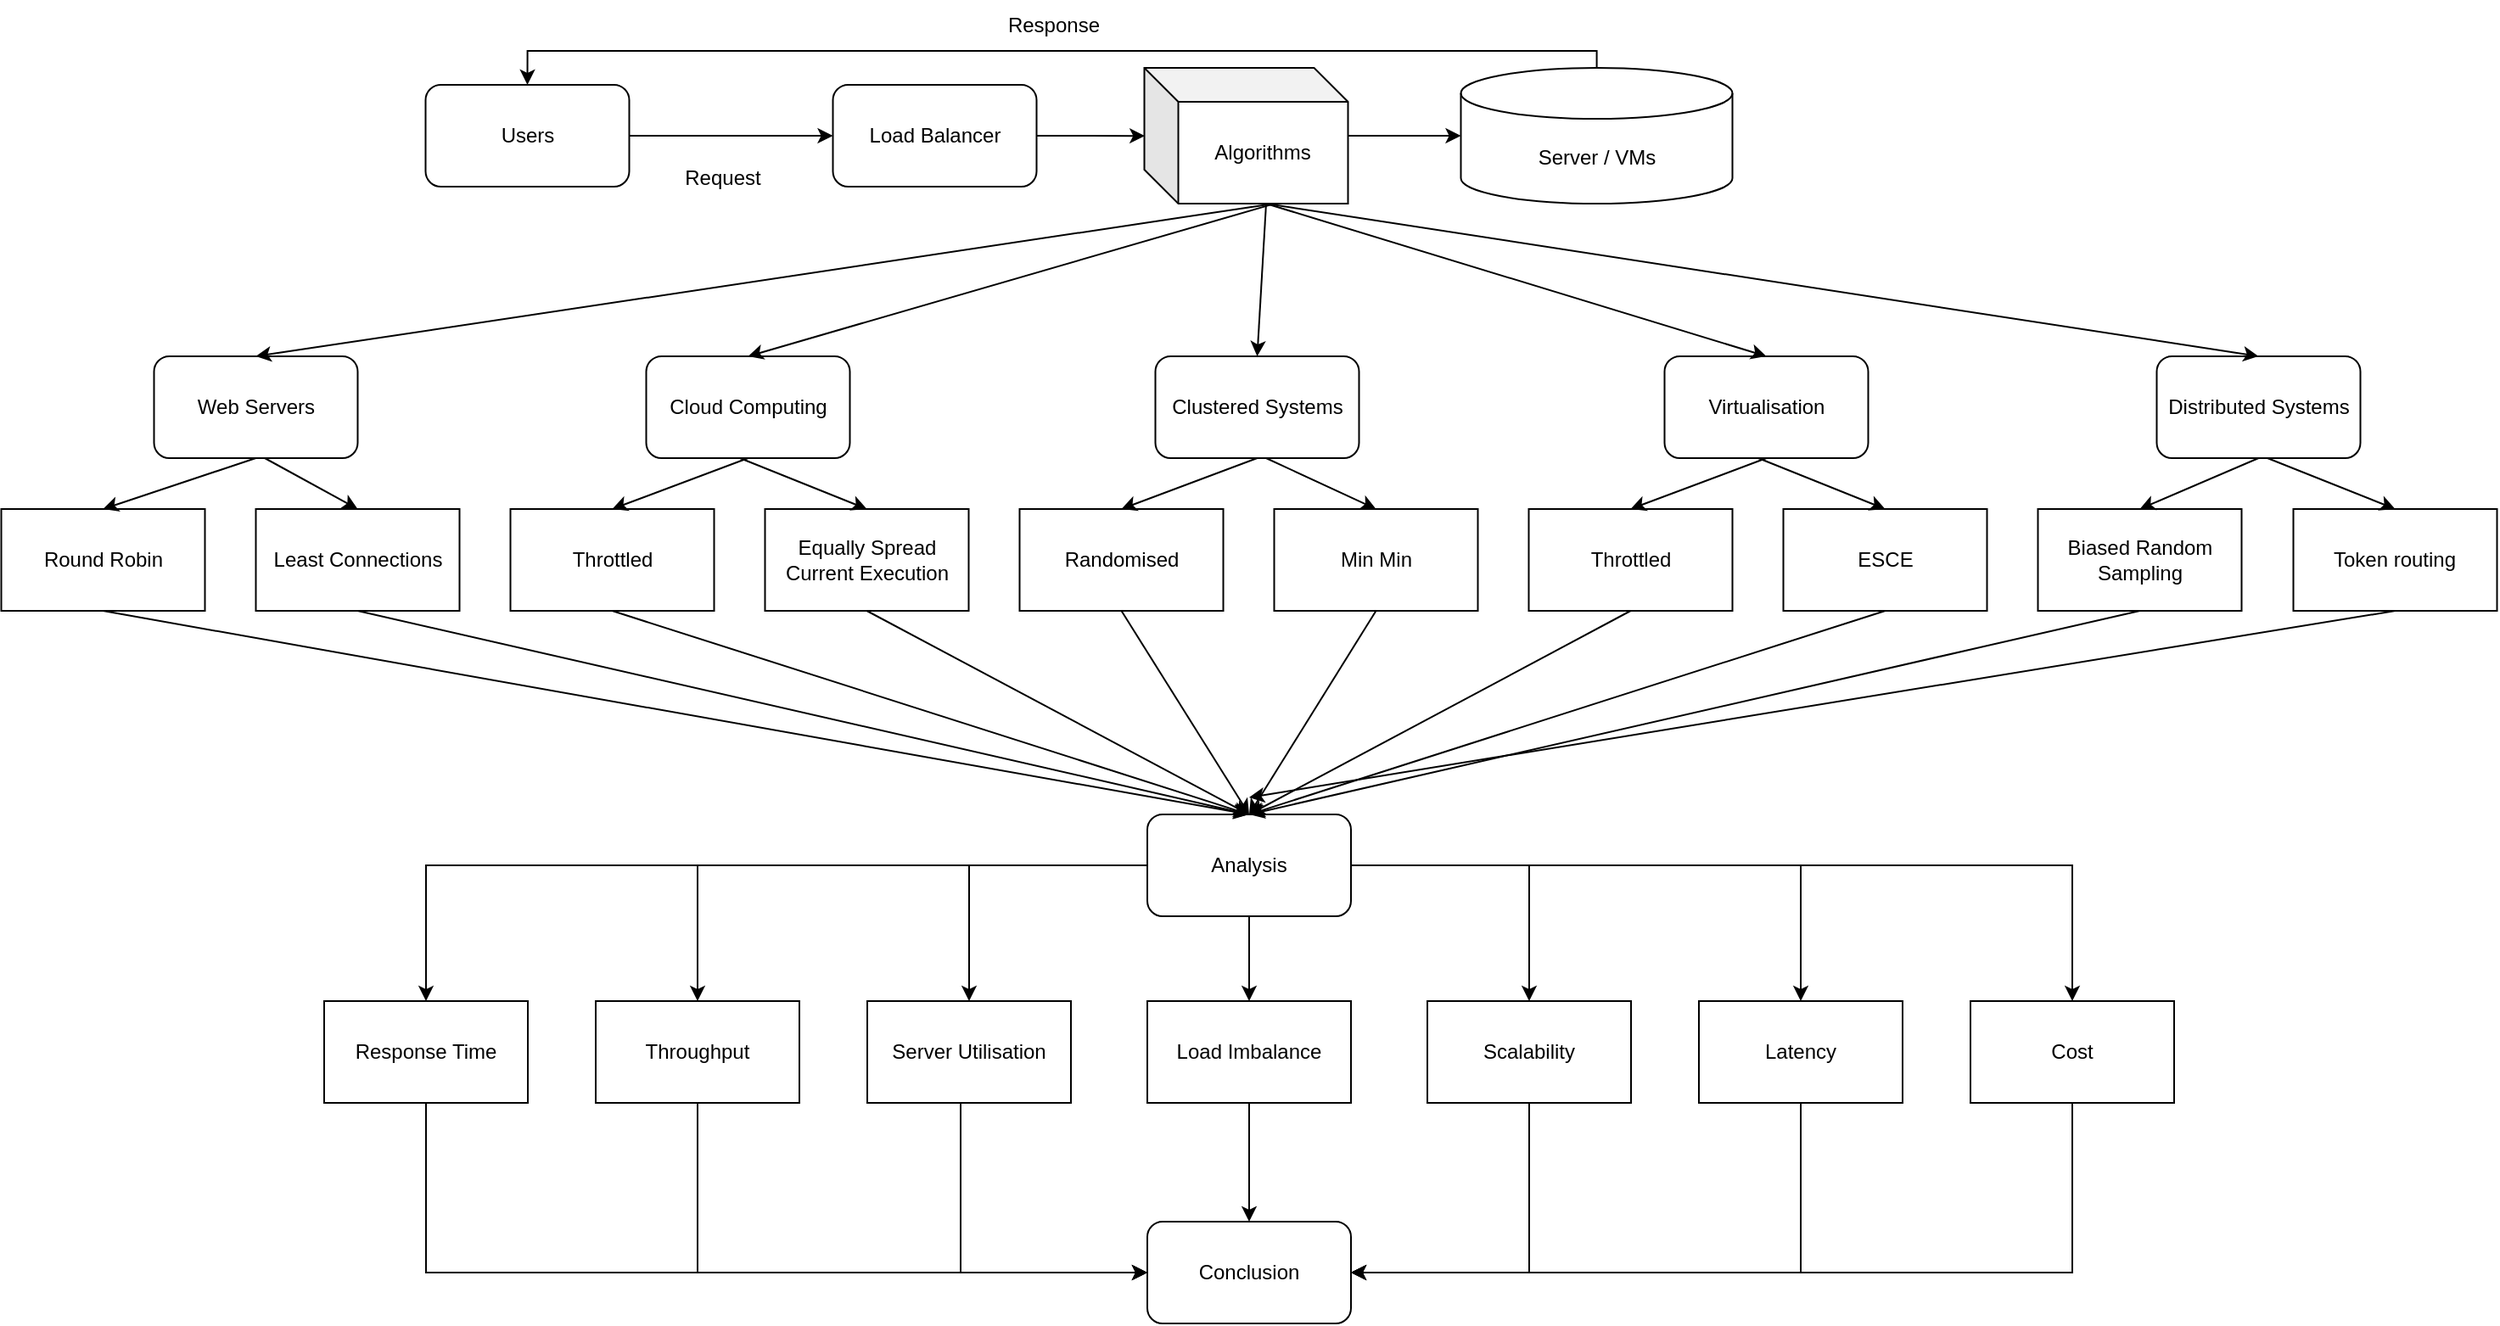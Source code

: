 <mxfile version="24.7.17">
  <diagram name="Page-1" id="WzYiXAockqKhET3a69w2">
    <mxGraphModel dx="2664" dy="2395" grid="1" gridSize="10" guides="1" tooltips="1" connect="1" arrows="1" fold="1" page="1" pageScale="1" pageWidth="827" pageHeight="1169" math="0" shadow="0">
      <root>
        <mxCell id="0" />
        <mxCell id="1" parent="0" />
        <mxCell id="MZUq7S5t8qdFrX7I3EnC-7" style="edgeStyle=orthogonalEdgeStyle;rounded=0;orthogonalLoop=1;jettySize=auto;html=1;entryX=0;entryY=0.5;entryDx=0;entryDy=0;" parent="1" source="MZUq7S5t8qdFrX7I3EnC-1" target="MZUq7S5t8qdFrX7I3EnC-2" edge="1">
          <mxGeometry relative="1" as="geometry" />
        </mxCell>
        <mxCell id="MZUq7S5t8qdFrX7I3EnC-1" value="Users" style="rounded=1;whiteSpace=wrap;html=1;" parent="1" vertex="1">
          <mxGeometry x="-35.25" y="-50" width="120" height="60" as="geometry" />
        </mxCell>
        <mxCell id="MZUq7S5t8qdFrX7I3EnC-2" value="Load Balancer" style="rounded=1;whiteSpace=wrap;html=1;" parent="1" vertex="1">
          <mxGeometry x="204.75" y="-50" width="120" height="60" as="geometry" />
        </mxCell>
        <mxCell id="MZUq7S5t8qdFrX7I3EnC-20" style="edgeStyle=orthogonalEdgeStyle;rounded=0;orthogonalLoop=1;jettySize=auto;html=1;entryX=0.5;entryY=0;entryDx=0;entryDy=0;" parent="1" source="MZUq7S5t8qdFrX7I3EnC-10" target="MZUq7S5t8qdFrX7I3EnC-12" edge="1">
          <mxGeometry relative="1" as="geometry" />
        </mxCell>
        <mxCell id="MZUq7S5t8qdFrX7I3EnC-21" style="edgeStyle=orthogonalEdgeStyle;rounded=0;orthogonalLoop=1;jettySize=auto;html=1;entryX=0.5;entryY=0;entryDx=0;entryDy=0;" parent="1" source="MZUq7S5t8qdFrX7I3EnC-10" target="MZUq7S5t8qdFrX7I3EnC-13" edge="1">
          <mxGeometry relative="1" as="geometry" />
        </mxCell>
        <mxCell id="MZUq7S5t8qdFrX7I3EnC-22" style="edgeStyle=orthogonalEdgeStyle;rounded=0;orthogonalLoop=1;jettySize=auto;html=1;entryX=0.5;entryY=0;entryDx=0;entryDy=0;" parent="1" source="MZUq7S5t8qdFrX7I3EnC-10" target="MZUq7S5t8qdFrX7I3EnC-14" edge="1">
          <mxGeometry relative="1" as="geometry" />
        </mxCell>
        <mxCell id="MZUq7S5t8qdFrX7I3EnC-23" style="edgeStyle=orthogonalEdgeStyle;rounded=0;orthogonalLoop=1;jettySize=auto;html=1;entryX=0.5;entryY=0;entryDx=0;entryDy=0;" parent="1" source="MZUq7S5t8qdFrX7I3EnC-10" target="MZUq7S5t8qdFrX7I3EnC-16" edge="1">
          <mxGeometry relative="1" as="geometry" />
        </mxCell>
        <mxCell id="MZUq7S5t8qdFrX7I3EnC-24" style="edgeStyle=orthogonalEdgeStyle;rounded=0;orthogonalLoop=1;jettySize=auto;html=1;entryX=0.5;entryY=0;entryDx=0;entryDy=0;" parent="1" source="MZUq7S5t8qdFrX7I3EnC-10" target="MZUq7S5t8qdFrX7I3EnC-15" edge="1">
          <mxGeometry relative="1" as="geometry" />
        </mxCell>
        <mxCell id="MZUq7S5t8qdFrX7I3EnC-25" style="edgeStyle=orthogonalEdgeStyle;rounded=0;orthogonalLoop=1;jettySize=auto;html=1;entryX=0.5;entryY=0;entryDx=0;entryDy=0;" parent="1" source="MZUq7S5t8qdFrX7I3EnC-10" target="MZUq7S5t8qdFrX7I3EnC-18" edge="1">
          <mxGeometry relative="1" as="geometry" />
        </mxCell>
        <mxCell id="MZUq7S5t8qdFrX7I3EnC-26" style="edgeStyle=orthogonalEdgeStyle;rounded=0;orthogonalLoop=1;jettySize=auto;html=1;entryX=0.5;entryY=0;entryDx=0;entryDy=0;" parent="1" source="MZUq7S5t8qdFrX7I3EnC-10" target="MZUq7S5t8qdFrX7I3EnC-19" edge="1">
          <mxGeometry relative="1" as="geometry" />
        </mxCell>
        <mxCell id="MZUq7S5t8qdFrX7I3EnC-10" value="Analysis" style="rounded=1;whiteSpace=wrap;html=1;" parent="1" vertex="1">
          <mxGeometry x="390" y="380" width="120" height="60" as="geometry" />
        </mxCell>
        <mxCell id="MZUq7S5t8qdFrX7I3EnC-30" style="edgeStyle=orthogonalEdgeStyle;rounded=0;orthogonalLoop=1;jettySize=auto;html=1;entryX=0;entryY=0.5;entryDx=0;entryDy=0;" parent="1" source="MZUq7S5t8qdFrX7I3EnC-12" target="MZUq7S5t8qdFrX7I3EnC-29" edge="1">
          <mxGeometry relative="1" as="geometry">
            <Array as="points">
              <mxPoint x="-35" y="650" />
            </Array>
          </mxGeometry>
        </mxCell>
        <mxCell id="MZUq7S5t8qdFrX7I3EnC-12" value="Response Time" style="rounded=0;whiteSpace=wrap;html=1;" parent="1" vertex="1">
          <mxGeometry x="-95" y="490" width="120" height="60" as="geometry" />
        </mxCell>
        <mxCell id="MZUq7S5t8qdFrX7I3EnC-31" style="edgeStyle=orthogonalEdgeStyle;rounded=0;orthogonalLoop=1;jettySize=auto;html=1;" parent="1" source="MZUq7S5t8qdFrX7I3EnC-13" edge="1">
          <mxGeometry relative="1" as="geometry">
            <mxPoint x="390" y="650" as="targetPoint" />
            <Array as="points">
              <mxPoint x="125" y="650" />
            </Array>
          </mxGeometry>
        </mxCell>
        <mxCell id="MZUq7S5t8qdFrX7I3EnC-13" value="Throughput" style="rounded=0;whiteSpace=wrap;html=1;" parent="1" vertex="1">
          <mxGeometry x="65" y="490" width="120" height="60" as="geometry" />
        </mxCell>
        <mxCell id="MZUq7S5t8qdFrX7I3EnC-32" style="edgeStyle=orthogonalEdgeStyle;rounded=0;orthogonalLoop=1;jettySize=auto;html=1;entryX=0;entryY=0.5;entryDx=0;entryDy=0;" parent="1" source="MZUq7S5t8qdFrX7I3EnC-14" target="MZUq7S5t8qdFrX7I3EnC-29" edge="1">
          <mxGeometry relative="1" as="geometry">
            <Array as="points">
              <mxPoint x="280" y="650" />
            </Array>
          </mxGeometry>
        </mxCell>
        <mxCell id="MZUq7S5t8qdFrX7I3EnC-14" value="Server Utilisation" style="rounded=0;whiteSpace=wrap;html=1;" parent="1" vertex="1">
          <mxGeometry x="225" y="490" width="120" height="60" as="geometry" />
        </mxCell>
        <mxCell id="MZUq7S5t8qdFrX7I3EnC-33" style="edgeStyle=orthogonalEdgeStyle;rounded=0;orthogonalLoop=1;jettySize=auto;html=1;entryX=0.5;entryY=0;entryDx=0;entryDy=0;" parent="1" source="MZUq7S5t8qdFrX7I3EnC-15" target="MZUq7S5t8qdFrX7I3EnC-29" edge="1">
          <mxGeometry relative="1" as="geometry" />
        </mxCell>
        <mxCell id="MZUq7S5t8qdFrX7I3EnC-15" value="Load Imbalance" style="rounded=0;whiteSpace=wrap;html=1;" parent="1" vertex="1">
          <mxGeometry x="390" y="490" width="120" height="60" as="geometry" />
        </mxCell>
        <mxCell id="MZUq7S5t8qdFrX7I3EnC-34" style="edgeStyle=orthogonalEdgeStyle;rounded=0;orthogonalLoop=1;jettySize=auto;html=1;entryX=1;entryY=0.5;entryDx=0;entryDy=0;" parent="1" source="MZUq7S5t8qdFrX7I3EnC-16" target="MZUq7S5t8qdFrX7I3EnC-29" edge="1">
          <mxGeometry relative="1" as="geometry">
            <Array as="points">
              <mxPoint x="615" y="650" />
            </Array>
          </mxGeometry>
        </mxCell>
        <mxCell id="MZUq7S5t8qdFrX7I3EnC-16" value="Scalability" style="rounded=0;whiteSpace=wrap;html=1;" parent="1" vertex="1">
          <mxGeometry x="555" y="490" width="120" height="60" as="geometry" />
        </mxCell>
        <mxCell id="MZUq7S5t8qdFrX7I3EnC-35" style="edgeStyle=orthogonalEdgeStyle;rounded=0;orthogonalLoop=1;jettySize=auto;html=1;entryX=1;entryY=0.5;entryDx=0;entryDy=0;" parent="1" source="MZUq7S5t8qdFrX7I3EnC-18" target="MZUq7S5t8qdFrX7I3EnC-29" edge="1">
          <mxGeometry relative="1" as="geometry">
            <Array as="points">
              <mxPoint x="775" y="650" />
            </Array>
          </mxGeometry>
        </mxCell>
        <mxCell id="MZUq7S5t8qdFrX7I3EnC-18" value="Latency" style="rounded=0;whiteSpace=wrap;html=1;" parent="1" vertex="1">
          <mxGeometry x="715" y="490" width="120" height="60" as="geometry" />
        </mxCell>
        <mxCell id="MZUq7S5t8qdFrX7I3EnC-36" style="edgeStyle=orthogonalEdgeStyle;rounded=0;orthogonalLoop=1;jettySize=auto;html=1;entryX=1;entryY=0.5;entryDx=0;entryDy=0;" parent="1" source="MZUq7S5t8qdFrX7I3EnC-19" target="MZUq7S5t8qdFrX7I3EnC-29" edge="1">
          <mxGeometry relative="1" as="geometry">
            <Array as="points">
              <mxPoint x="935" y="650" />
            </Array>
          </mxGeometry>
        </mxCell>
        <mxCell id="MZUq7S5t8qdFrX7I3EnC-19" value="Cost" style="rounded=0;whiteSpace=wrap;html=1;" parent="1" vertex="1">
          <mxGeometry x="875" y="490" width="120" height="60" as="geometry" />
        </mxCell>
        <mxCell id="MZUq7S5t8qdFrX7I3EnC-27" value="Request" style="text;html=1;align=center;verticalAlign=middle;whiteSpace=wrap;rounded=0;" parent="1" vertex="1">
          <mxGeometry x="109.75" y="-10" width="60" height="30" as="geometry" />
        </mxCell>
        <mxCell id="MZUq7S5t8qdFrX7I3EnC-28" value="Response" style="text;html=1;align=center;verticalAlign=middle;whiteSpace=wrap;rounded=0;" parent="1" vertex="1">
          <mxGeometry x="304.75" y="-100" width="60" height="30" as="geometry" />
        </mxCell>
        <mxCell id="MZUq7S5t8qdFrX7I3EnC-29" value="Conclusion" style="rounded=1;whiteSpace=wrap;html=1;" parent="1" vertex="1">
          <mxGeometry x="390" y="620" width="120" height="60" as="geometry" />
        </mxCell>
        <mxCell id="4bEfCtakOpmso9pgQ73f-5" style="edgeStyle=orthogonalEdgeStyle;rounded=0;orthogonalLoop=1;jettySize=auto;html=1;entryX=0.5;entryY=0;entryDx=0;entryDy=0;" edge="1" parent="1" source="4bEfCtakOpmso9pgQ73f-1" target="MZUq7S5t8qdFrX7I3EnC-1">
          <mxGeometry relative="1" as="geometry">
            <Array as="points">
              <mxPoint x="654.75" y="-70" />
              <mxPoint x="24.75" y="-70" />
            </Array>
          </mxGeometry>
        </mxCell>
        <mxCell id="4bEfCtakOpmso9pgQ73f-1" value="Server / VMs" style="shape=cylinder3;whiteSpace=wrap;html=1;boundedLbl=1;backgroundOutline=1;size=15;" vertex="1" parent="1">
          <mxGeometry x="574.75" y="-60" width="160" height="80" as="geometry" />
        </mxCell>
        <mxCell id="4bEfCtakOpmso9pgQ73f-2" value="Algorithms" style="shape=cube;whiteSpace=wrap;html=1;boundedLbl=1;backgroundOutline=1;darkOpacity=0.05;darkOpacity2=0.1;" vertex="1" parent="1">
          <mxGeometry x="388.25" y="-60" width="120" height="80" as="geometry" />
        </mxCell>
        <mxCell id="4bEfCtakOpmso9pgQ73f-3" style="edgeStyle=orthogonalEdgeStyle;rounded=0;orthogonalLoop=1;jettySize=auto;html=1;entryX=0.003;entryY=0.501;entryDx=0;entryDy=0;entryPerimeter=0;" edge="1" parent="1" source="MZUq7S5t8qdFrX7I3EnC-2" target="4bEfCtakOpmso9pgQ73f-2">
          <mxGeometry relative="1" as="geometry" />
        </mxCell>
        <mxCell id="4bEfCtakOpmso9pgQ73f-4" style="edgeStyle=orthogonalEdgeStyle;rounded=0;orthogonalLoop=1;jettySize=auto;html=1;entryX=0;entryY=0.5;entryDx=0;entryDy=0;entryPerimeter=0;" edge="1" parent="1" source="4bEfCtakOpmso9pgQ73f-2" target="4bEfCtakOpmso9pgQ73f-1">
          <mxGeometry relative="1" as="geometry" />
        </mxCell>
        <mxCell id="4bEfCtakOpmso9pgQ73f-6" value="Web Servers" style="rounded=1;whiteSpace=wrap;html=1;" vertex="1" parent="1">
          <mxGeometry x="-195.25" y="110" width="120" height="60" as="geometry" />
        </mxCell>
        <mxCell id="4bEfCtakOpmso9pgQ73f-7" value="Cloud Computing" style="rounded=1;whiteSpace=wrap;html=1;" vertex="1" parent="1">
          <mxGeometry x="94.75" y="110" width="120" height="60" as="geometry" />
        </mxCell>
        <mxCell id="4bEfCtakOpmso9pgQ73f-8" value="Round Robin" style="rounded=0;whiteSpace=wrap;html=1;" vertex="1" parent="1">
          <mxGeometry x="-285.25" y="200" width="120" height="60" as="geometry" />
        </mxCell>
        <mxCell id="4bEfCtakOpmso9pgQ73f-9" value="Least Connections" style="rounded=0;whiteSpace=wrap;html=1;" vertex="1" parent="1">
          <mxGeometry x="-135.25" y="200" width="120" height="60" as="geometry" />
        </mxCell>
        <mxCell id="4bEfCtakOpmso9pgQ73f-10" value="Throttled" style="rounded=0;whiteSpace=wrap;html=1;" vertex="1" parent="1">
          <mxGeometry x="14.75" y="200" width="120" height="60" as="geometry" />
        </mxCell>
        <mxCell id="4bEfCtakOpmso9pgQ73f-11" value="Equally Spread Current Execution" style="rounded=0;whiteSpace=wrap;html=1;" vertex="1" parent="1">
          <mxGeometry x="164.75" y="200" width="120" height="60" as="geometry" />
        </mxCell>
        <mxCell id="4bEfCtakOpmso9pgQ73f-12" value="Clustered Systems" style="rounded=1;whiteSpace=wrap;html=1;" vertex="1" parent="1">
          <mxGeometry x="394.75" y="110" width="120" height="60" as="geometry" />
        </mxCell>
        <mxCell id="4bEfCtakOpmso9pgQ73f-13" value="Randomised" style="rounded=0;whiteSpace=wrap;html=1;" vertex="1" parent="1">
          <mxGeometry x="314.75" y="200" width="120" height="60" as="geometry" />
        </mxCell>
        <mxCell id="4bEfCtakOpmso9pgQ73f-14" value="Min Min" style="rounded=0;whiteSpace=wrap;html=1;" vertex="1" parent="1">
          <mxGeometry x="464.75" y="200" width="120" height="60" as="geometry" />
        </mxCell>
        <mxCell id="4bEfCtakOpmso9pgQ73f-15" value="Virtualisation" style="rounded=1;whiteSpace=wrap;html=1;" vertex="1" parent="1">
          <mxGeometry x="694.75" y="110" width="120" height="60" as="geometry" />
        </mxCell>
        <mxCell id="4bEfCtakOpmso9pgQ73f-16" value="Throttled" style="rounded=0;whiteSpace=wrap;html=1;" vertex="1" parent="1">
          <mxGeometry x="614.75" y="200" width="120" height="60" as="geometry" />
        </mxCell>
        <mxCell id="4bEfCtakOpmso9pgQ73f-17" value="ESCE" style="rounded=0;whiteSpace=wrap;html=1;" vertex="1" parent="1">
          <mxGeometry x="764.75" y="200" width="120" height="60" as="geometry" />
        </mxCell>
        <mxCell id="4bEfCtakOpmso9pgQ73f-18" value="Distributed Systems" style="rounded=1;whiteSpace=wrap;html=1;" vertex="1" parent="1">
          <mxGeometry x="984.75" y="110" width="120" height="60" as="geometry" />
        </mxCell>
        <mxCell id="4bEfCtakOpmso9pgQ73f-19" value="Biased Random Sampling" style="rounded=0;whiteSpace=wrap;html=1;" vertex="1" parent="1">
          <mxGeometry x="914.75" y="200" width="120" height="60" as="geometry" />
        </mxCell>
        <mxCell id="4bEfCtakOpmso9pgQ73f-20" value="Token routing" style="rounded=0;whiteSpace=wrap;html=1;" vertex="1" parent="1">
          <mxGeometry x="1065.25" y="200" width="120" height="60" as="geometry" />
        </mxCell>
        <mxCell id="4bEfCtakOpmso9pgQ73f-21" value="" style="endArrow=classic;html=1;rounded=0;exitX=0.617;exitY=1.004;exitDx=0;exitDy=0;exitPerimeter=0;entryX=0.5;entryY=0;entryDx=0;entryDy=0;" edge="1" parent="1" source="4bEfCtakOpmso9pgQ73f-2" target="4bEfCtakOpmso9pgQ73f-6">
          <mxGeometry width="50" height="50" relative="1" as="geometry">
            <mxPoint x="530" y="450" as="sourcePoint" />
            <mxPoint x="440" y="80" as="targetPoint" />
          </mxGeometry>
        </mxCell>
        <mxCell id="4bEfCtakOpmso9pgQ73f-22" value="" style="endArrow=classic;html=1;rounded=0;exitX=0.642;exitY=0.999;exitDx=0;exitDy=0;exitPerimeter=0;entryX=0.5;entryY=0;entryDx=0;entryDy=0;" edge="1" parent="1" source="4bEfCtakOpmso9pgQ73f-2" target="4bEfCtakOpmso9pgQ73f-7">
          <mxGeometry width="50" height="50" relative="1" as="geometry">
            <mxPoint x="468" y="30" as="sourcePoint" />
            <mxPoint x="-125" y="120" as="targetPoint" />
          </mxGeometry>
        </mxCell>
        <mxCell id="4bEfCtakOpmso9pgQ73f-23" value="" style="endArrow=classic;html=1;rounded=0;entryX=0.5;entryY=0;entryDx=0;entryDy=0;" edge="1" parent="1" target="4bEfCtakOpmso9pgQ73f-12">
          <mxGeometry width="50" height="50" relative="1" as="geometry">
            <mxPoint x="460" y="20" as="sourcePoint" />
            <mxPoint x="-115" y="130" as="targetPoint" />
          </mxGeometry>
        </mxCell>
        <mxCell id="4bEfCtakOpmso9pgQ73f-24" value="" style="endArrow=classic;html=1;rounded=0;entryX=0.5;entryY=0;entryDx=0;entryDy=0;" edge="1" parent="1" target="4bEfCtakOpmso9pgQ73f-15">
          <mxGeometry width="50" height="50" relative="1" as="geometry">
            <mxPoint x="460" y="20" as="sourcePoint" />
            <mxPoint x="-105" y="140" as="targetPoint" />
          </mxGeometry>
        </mxCell>
        <mxCell id="4bEfCtakOpmso9pgQ73f-25" value="" style="endArrow=classic;html=1;rounded=0;entryX=0.5;entryY=0;entryDx=0;entryDy=0;" edge="1" parent="1" target="4bEfCtakOpmso9pgQ73f-18">
          <mxGeometry width="50" height="50" relative="1" as="geometry">
            <mxPoint x="460" y="20" as="sourcePoint" />
            <mxPoint x="-95" y="150" as="targetPoint" />
          </mxGeometry>
        </mxCell>
        <mxCell id="4bEfCtakOpmso9pgQ73f-26" value="" style="endArrow=classic;html=1;rounded=0;exitX=0.5;exitY=1;exitDx=0;exitDy=0;entryX=0.5;entryY=0;entryDx=0;entryDy=0;" edge="1" parent="1" source="4bEfCtakOpmso9pgQ73f-6" target="4bEfCtakOpmso9pgQ73f-8">
          <mxGeometry width="50" height="50" relative="1" as="geometry">
            <mxPoint x="508" y="70" as="sourcePoint" />
            <mxPoint x="-85" y="160" as="targetPoint" />
          </mxGeometry>
        </mxCell>
        <mxCell id="4bEfCtakOpmso9pgQ73f-27" value="" style="endArrow=classic;html=1;rounded=0;entryX=0.5;entryY=0;entryDx=0;entryDy=0;" edge="1" parent="1" target="4bEfCtakOpmso9pgQ73f-9">
          <mxGeometry width="50" height="50" relative="1" as="geometry">
            <mxPoint x="-130" y="170" as="sourcePoint" />
            <mxPoint x="-215" y="210" as="targetPoint" />
          </mxGeometry>
        </mxCell>
        <mxCell id="4bEfCtakOpmso9pgQ73f-28" value="" style="endArrow=classic;html=1;rounded=0;entryX=0.5;entryY=0;entryDx=0;entryDy=0;exitX=0.5;exitY=1;exitDx=0;exitDy=0;" edge="1" parent="1" source="4bEfCtakOpmso9pgQ73f-7" target="4bEfCtakOpmso9pgQ73f-10">
          <mxGeometry width="50" height="50" relative="1" as="geometry">
            <mxPoint x="-120" y="180" as="sourcePoint" />
            <mxPoint x="-65" y="210" as="targetPoint" />
          </mxGeometry>
        </mxCell>
        <mxCell id="4bEfCtakOpmso9pgQ73f-29" value="" style="endArrow=classic;html=1;rounded=0;entryX=0.5;entryY=0;entryDx=0;entryDy=0;" edge="1" parent="1" target="4bEfCtakOpmso9pgQ73f-11">
          <mxGeometry width="50" height="50" relative="1" as="geometry">
            <mxPoint x="150" y="170" as="sourcePoint" />
            <mxPoint x="-55" y="220" as="targetPoint" />
          </mxGeometry>
        </mxCell>
        <mxCell id="4bEfCtakOpmso9pgQ73f-30" value="" style="endArrow=classic;html=1;rounded=0;entryX=0.5;entryY=0;entryDx=0;entryDy=0;exitX=0.5;exitY=1;exitDx=0;exitDy=0;" edge="1" parent="1" source="4bEfCtakOpmso9pgQ73f-12" target="4bEfCtakOpmso9pgQ73f-13">
          <mxGeometry width="50" height="50" relative="1" as="geometry">
            <mxPoint x="160" y="180" as="sourcePoint" />
            <mxPoint x="235" y="210" as="targetPoint" />
          </mxGeometry>
        </mxCell>
        <mxCell id="4bEfCtakOpmso9pgQ73f-31" value="" style="endArrow=classic;html=1;rounded=0;entryX=0.5;entryY=0;entryDx=0;entryDy=0;" edge="1" parent="1" target="4bEfCtakOpmso9pgQ73f-14">
          <mxGeometry width="50" height="50" relative="1" as="geometry">
            <mxPoint x="460" y="170" as="sourcePoint" />
            <mxPoint x="385" y="210" as="targetPoint" />
          </mxGeometry>
        </mxCell>
        <mxCell id="4bEfCtakOpmso9pgQ73f-32" value="" style="endArrow=classic;html=1;rounded=0;entryX=0.5;entryY=0;entryDx=0;entryDy=0;exitX=0.5;exitY=1;exitDx=0;exitDy=0;" edge="1" parent="1" source="4bEfCtakOpmso9pgQ73f-15" target="4bEfCtakOpmso9pgQ73f-16">
          <mxGeometry width="50" height="50" relative="1" as="geometry">
            <mxPoint x="470" y="180" as="sourcePoint" />
            <mxPoint x="535" y="210" as="targetPoint" />
          </mxGeometry>
        </mxCell>
        <mxCell id="4bEfCtakOpmso9pgQ73f-33" value="" style="endArrow=classic;html=1;rounded=0;entryX=0.5;entryY=0;entryDx=0;entryDy=0;" edge="1" parent="1" target="4bEfCtakOpmso9pgQ73f-17">
          <mxGeometry width="50" height="50" relative="1" as="geometry">
            <mxPoint x="750" y="170" as="sourcePoint" />
            <mxPoint x="685" y="210" as="targetPoint" />
          </mxGeometry>
        </mxCell>
        <mxCell id="4bEfCtakOpmso9pgQ73f-34" value="" style="endArrow=classic;html=1;rounded=0;entryX=0.5;entryY=0;entryDx=0;entryDy=0;exitX=0.5;exitY=1;exitDx=0;exitDy=0;" edge="1" parent="1" source="4bEfCtakOpmso9pgQ73f-18" target="4bEfCtakOpmso9pgQ73f-19">
          <mxGeometry width="50" height="50" relative="1" as="geometry">
            <mxPoint x="760" y="180" as="sourcePoint" />
            <mxPoint x="835" y="210" as="targetPoint" />
          </mxGeometry>
        </mxCell>
        <mxCell id="4bEfCtakOpmso9pgQ73f-35" value="" style="endArrow=classic;html=1;rounded=0;entryX=0.5;entryY=0;entryDx=0;entryDy=0;" edge="1" parent="1" target="4bEfCtakOpmso9pgQ73f-20">
          <mxGeometry width="50" height="50" relative="1" as="geometry">
            <mxPoint x="1050" y="170" as="sourcePoint" />
            <mxPoint x="985" y="210" as="targetPoint" />
          </mxGeometry>
        </mxCell>
        <mxCell id="4bEfCtakOpmso9pgQ73f-36" value="" style="endArrow=classic;html=1;rounded=0;entryX=0.5;entryY=0;entryDx=0;entryDy=0;exitX=0.5;exitY=1;exitDx=0;exitDy=0;" edge="1" parent="1" source="4bEfCtakOpmso9pgQ73f-8" target="MZUq7S5t8qdFrX7I3EnC-10">
          <mxGeometry width="50" height="50" relative="1" as="geometry">
            <mxPoint x="1065" y="190" as="sourcePoint" />
            <mxPoint x="995" y="220" as="targetPoint" />
          </mxGeometry>
        </mxCell>
        <mxCell id="4bEfCtakOpmso9pgQ73f-37" value="" style="endArrow=classic;html=1;rounded=0;entryX=0.5;entryY=0;entryDx=0;entryDy=0;exitX=0.5;exitY=1;exitDx=0;exitDy=0;" edge="1" parent="1" source="4bEfCtakOpmso9pgQ73f-9" target="MZUq7S5t8qdFrX7I3EnC-10">
          <mxGeometry width="50" height="50" relative="1" as="geometry">
            <mxPoint x="-215" y="270" as="sourcePoint" />
            <mxPoint x="460" y="390" as="targetPoint" />
          </mxGeometry>
        </mxCell>
        <mxCell id="4bEfCtakOpmso9pgQ73f-38" value="" style="endArrow=classic;html=1;rounded=0;entryX=0.5;entryY=0;entryDx=0;entryDy=0;exitX=0.5;exitY=1;exitDx=0;exitDy=0;" edge="1" parent="1" source="4bEfCtakOpmso9pgQ73f-10" target="MZUq7S5t8qdFrX7I3EnC-10">
          <mxGeometry width="50" height="50" relative="1" as="geometry">
            <mxPoint x="-205" y="280" as="sourcePoint" />
            <mxPoint x="470" y="400" as="targetPoint" />
          </mxGeometry>
        </mxCell>
        <mxCell id="4bEfCtakOpmso9pgQ73f-39" value="" style="endArrow=classic;html=1;rounded=0;exitX=0.5;exitY=1;exitDx=0;exitDy=0;" edge="1" parent="1" source="4bEfCtakOpmso9pgQ73f-11">
          <mxGeometry width="50" height="50" relative="1" as="geometry">
            <mxPoint x="85" y="270" as="sourcePoint" />
            <mxPoint x="450" y="380" as="targetPoint" />
          </mxGeometry>
        </mxCell>
        <mxCell id="4bEfCtakOpmso9pgQ73f-40" value="" style="endArrow=classic;html=1;rounded=0;exitX=0.5;exitY=1;exitDx=0;exitDy=0;" edge="1" parent="1" source="4bEfCtakOpmso9pgQ73f-13">
          <mxGeometry width="50" height="50" relative="1" as="geometry">
            <mxPoint x="235" y="270" as="sourcePoint" />
            <mxPoint x="450" y="380" as="targetPoint" />
          </mxGeometry>
        </mxCell>
        <mxCell id="4bEfCtakOpmso9pgQ73f-41" value="" style="endArrow=classic;html=1;rounded=0;exitX=0.5;exitY=1;exitDx=0;exitDy=0;" edge="1" parent="1" source="4bEfCtakOpmso9pgQ73f-14">
          <mxGeometry width="50" height="50" relative="1" as="geometry">
            <mxPoint x="385" y="270" as="sourcePoint" />
            <mxPoint x="450" y="380" as="targetPoint" />
          </mxGeometry>
        </mxCell>
        <mxCell id="4bEfCtakOpmso9pgQ73f-42" value="" style="endArrow=classic;html=1;rounded=0;exitX=0.5;exitY=1;exitDx=0;exitDy=0;" edge="1" parent="1" source="4bEfCtakOpmso9pgQ73f-16">
          <mxGeometry width="50" height="50" relative="1" as="geometry">
            <mxPoint x="535" y="270" as="sourcePoint" />
            <mxPoint x="450" y="380" as="targetPoint" />
          </mxGeometry>
        </mxCell>
        <mxCell id="4bEfCtakOpmso9pgQ73f-43" value="" style="endArrow=classic;html=1;rounded=0;exitX=0.5;exitY=1;exitDx=0;exitDy=0;entryX=0.5;entryY=0;entryDx=0;entryDy=0;" edge="1" parent="1" source="4bEfCtakOpmso9pgQ73f-17" target="MZUq7S5t8qdFrX7I3EnC-10">
          <mxGeometry width="50" height="50" relative="1" as="geometry">
            <mxPoint x="545" y="280" as="sourcePoint" />
            <mxPoint x="480" y="400" as="targetPoint" />
          </mxGeometry>
        </mxCell>
        <mxCell id="4bEfCtakOpmso9pgQ73f-44" value="" style="endArrow=classic;html=1;rounded=0;exitX=0.5;exitY=1;exitDx=0;exitDy=0;entryX=0.5;entryY=0;entryDx=0;entryDy=0;" edge="1" parent="1" source="4bEfCtakOpmso9pgQ73f-19" target="MZUq7S5t8qdFrX7I3EnC-10">
          <mxGeometry width="50" height="50" relative="1" as="geometry">
            <mxPoint x="835" y="270" as="sourcePoint" />
            <mxPoint x="460" y="390" as="targetPoint" />
          </mxGeometry>
        </mxCell>
        <mxCell id="4bEfCtakOpmso9pgQ73f-45" value="" style="endArrow=classic;html=1;rounded=0;exitX=0.5;exitY=1;exitDx=0;exitDy=0;" edge="1" parent="1" source="4bEfCtakOpmso9pgQ73f-20">
          <mxGeometry width="50" height="50" relative="1" as="geometry">
            <mxPoint x="985" y="270" as="sourcePoint" />
            <mxPoint x="450" y="370" as="targetPoint" />
          </mxGeometry>
        </mxCell>
      </root>
    </mxGraphModel>
  </diagram>
</mxfile>
